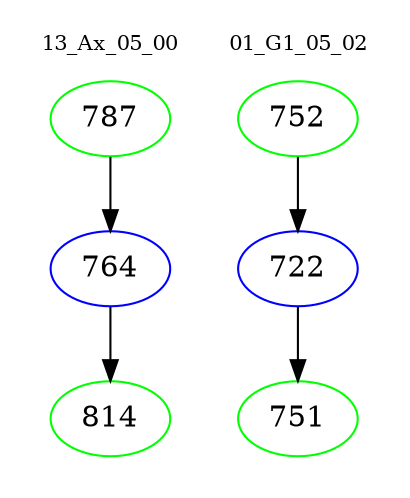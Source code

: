digraph{
subgraph cluster_0 {
color = white
label = "13_Ax_05_00";
fontsize=10;
T0_787 [label="787", color="green"]
T0_787 -> T0_764 [color="black"]
T0_764 [label="764", color="blue"]
T0_764 -> T0_814 [color="black"]
T0_814 [label="814", color="green"]
}
subgraph cluster_1 {
color = white
label = "01_G1_05_02";
fontsize=10;
T1_752 [label="752", color="green"]
T1_752 -> T1_722 [color="black"]
T1_722 [label="722", color="blue"]
T1_722 -> T1_751 [color="black"]
T1_751 [label="751", color="green"]
}
}
